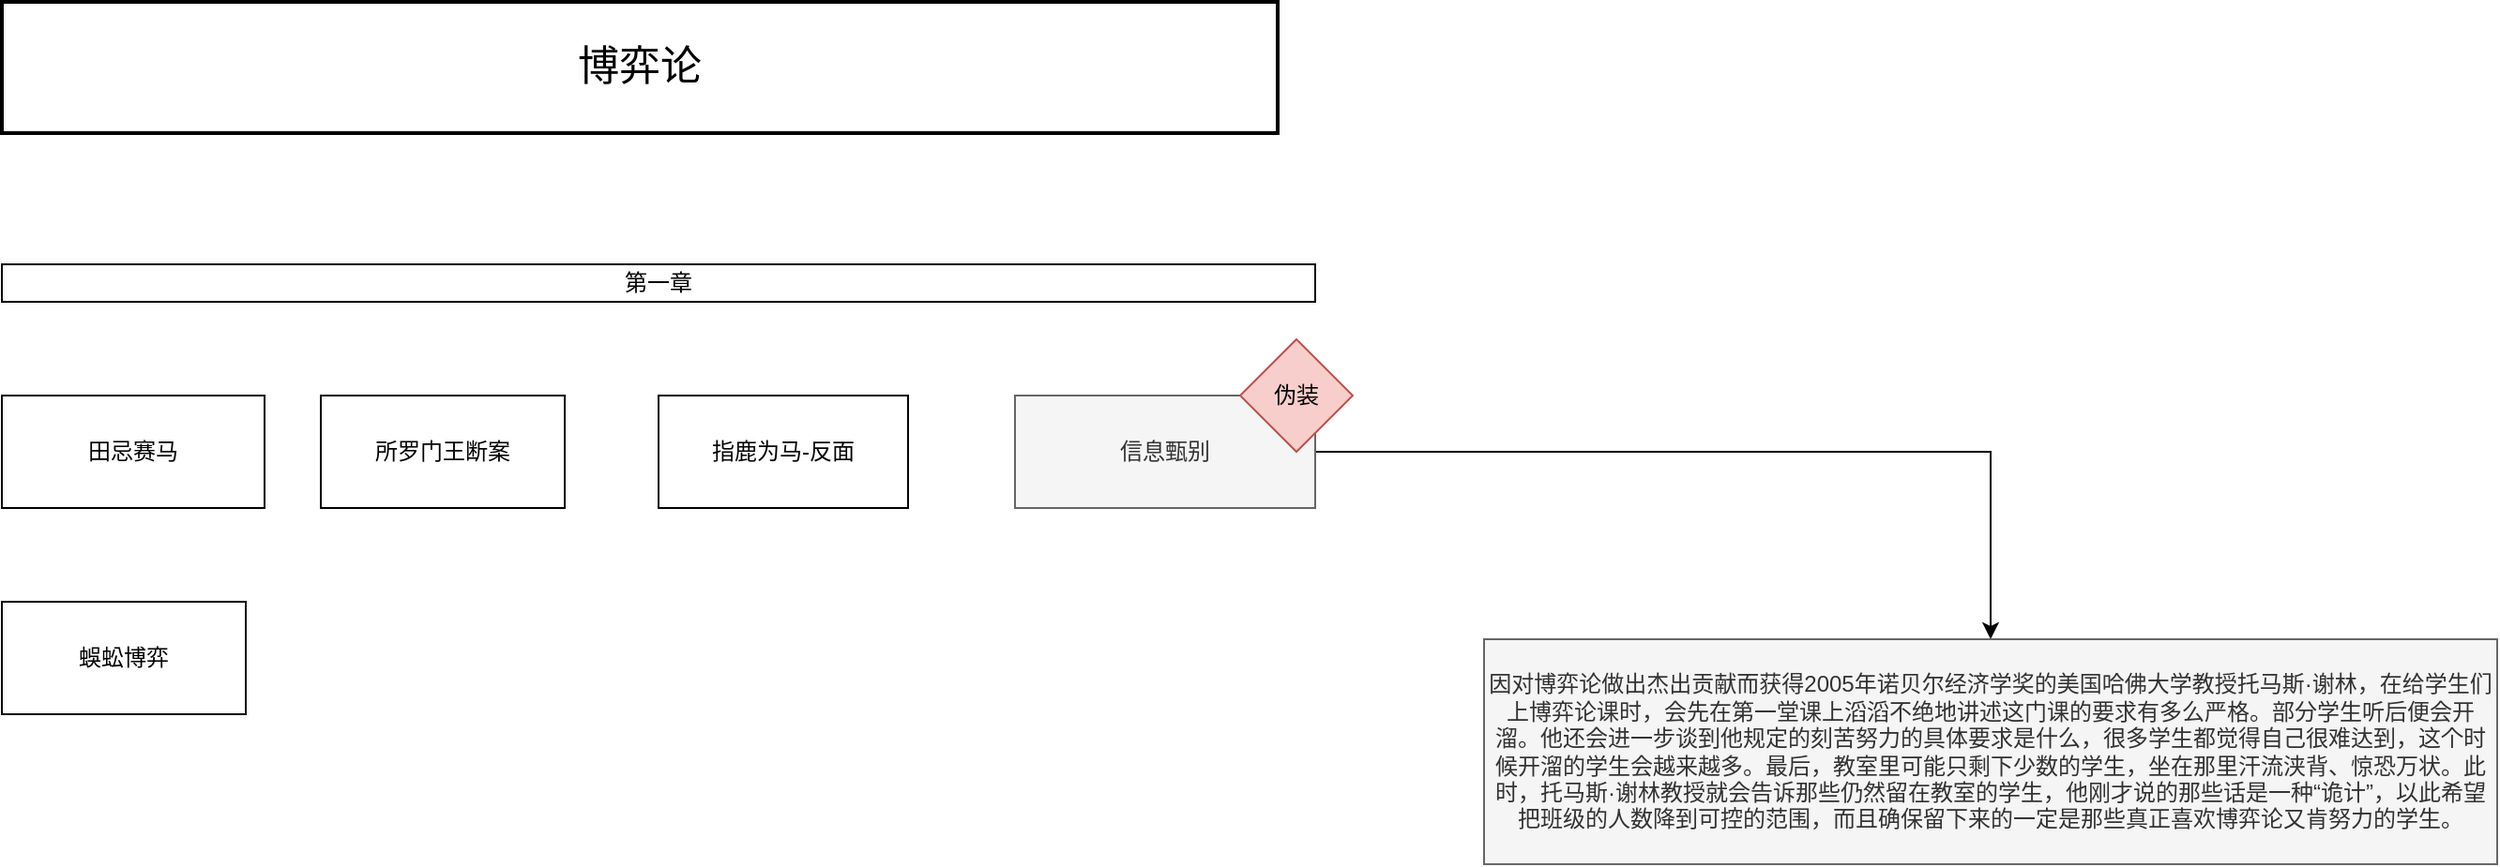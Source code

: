 <mxfile version="26.0.7">
  <diagram name="第 1 页" id="ECC6rZ9Va8rDYsT2l-5V">
    <mxGraphModel dx="1434" dy="746" grid="1" gridSize="10" guides="1" tooltips="1" connect="1" arrows="1" fold="1" page="1" pageScale="1" pageWidth="827" pageHeight="1169" math="0" shadow="0">
      <root>
        <mxCell id="0" />
        <mxCell id="1" parent="0" />
        <mxCell id="EcGmVap3r4CNm-pQutmE-1" value="&lt;font style=&quot;font-size: 22px;&quot;&gt;博弈论&lt;/font&gt;" style="rounded=0;whiteSpace=wrap;html=1;strokeWidth=2;" vertex="1" parent="1">
          <mxGeometry x="300" y="60" width="680" height="70" as="geometry" />
        </mxCell>
        <mxCell id="EcGmVap3r4CNm-pQutmE-2" value="田忌赛马" style="rounded=0;whiteSpace=wrap;html=1;" vertex="1" parent="1">
          <mxGeometry x="300" y="270" width="140" height="60" as="geometry" />
        </mxCell>
        <mxCell id="EcGmVap3r4CNm-pQutmE-3" value="所罗门王断案" style="rounded=0;whiteSpace=wrap;html=1;" vertex="1" parent="1">
          <mxGeometry x="470" y="270" width="130" height="60" as="geometry" />
        </mxCell>
        <mxCell id="EcGmVap3r4CNm-pQutmE-4" value="指鹿为马-反面" style="rounded=0;whiteSpace=wrap;html=1;" vertex="1" parent="1">
          <mxGeometry x="650" y="270" width="133" height="60" as="geometry" />
        </mxCell>
        <mxCell id="EcGmVap3r4CNm-pQutmE-5" value="第一章" style="rounded=0;whiteSpace=wrap;html=1;" vertex="1" parent="1">
          <mxGeometry x="300" y="200" width="700" height="20" as="geometry" />
        </mxCell>
        <mxCell id="EcGmVap3r4CNm-pQutmE-12" style="edgeStyle=orthogonalEdgeStyle;rounded=0;orthogonalLoop=1;jettySize=auto;html=1;entryX=0.5;entryY=0;entryDx=0;entryDy=0;" edge="1" parent="1" source="EcGmVap3r4CNm-pQutmE-7" target="EcGmVap3r4CNm-pQutmE-9">
          <mxGeometry relative="1" as="geometry" />
        </mxCell>
        <mxCell id="EcGmVap3r4CNm-pQutmE-7" value="信息甄别" style="rounded=0;whiteSpace=wrap;html=1;fillColor=#f5f5f5;fontColor=#333333;strokeColor=#666666;" vertex="1" parent="1">
          <mxGeometry x="840" y="270" width="160" height="60" as="geometry" />
        </mxCell>
        <mxCell id="EcGmVap3r4CNm-pQutmE-8" value="伪装" style="rhombus;whiteSpace=wrap;html=1;fillColor=#f8cecc;strokeColor=#b85450;" vertex="1" parent="1">
          <mxGeometry x="960" y="240" width="60" height="60" as="geometry" />
        </mxCell>
        <mxCell id="EcGmVap3r4CNm-pQutmE-9" value="因对博弈论做出杰出贡献而获得2005年诺贝尔经济学奖的美国哈佛大学教授托马斯·谢林，在给学生们上博弈论课时，会先在第一堂课上滔滔不绝地讲述这门课的要求有多么严格。部分学生听后便会开溜。他还会进一步谈到他规定的刻苦努力的具体要求是什么，很多学生都觉得自己很难达到，这个时候开溜的学生会越来越多。最后，教室里可能只剩下少数的学生，坐在那里汗流浃背、惊恐万状。此时，托马斯·谢林教授就会告诉那些仍然留在教室的学生，他刚才说的那些话是一种“诡计”​，以此希望把班级的人数降到可控的范围，而且确保留下来的一定是那些真正喜欢博弈论又肯努力的学生。" style="text;html=1;align=center;verticalAlign=middle;whiteSpace=wrap;rounded=0;fillColor=#f5f5f5;fontColor=#333333;strokeColor=#666666;" vertex="1" parent="1">
          <mxGeometry x="1090" y="400" width="540" height="120" as="geometry" />
        </mxCell>
        <mxCell id="EcGmVap3r4CNm-pQutmE-13" value="蜈蚣博弈" style="rounded=0;whiteSpace=wrap;html=1;" vertex="1" parent="1">
          <mxGeometry x="300" y="380" width="130" height="60" as="geometry" />
        </mxCell>
      </root>
    </mxGraphModel>
  </diagram>
</mxfile>
